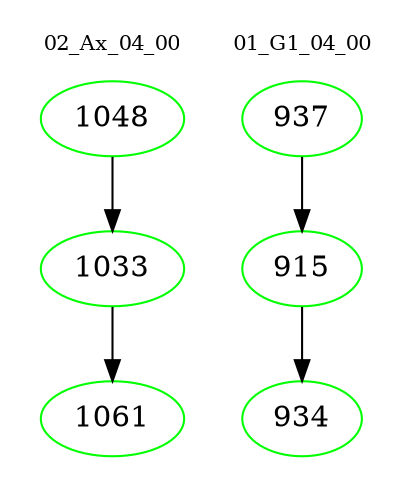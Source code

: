 digraph{
subgraph cluster_0 {
color = white
label = "02_Ax_04_00";
fontsize=10;
T0_1048 [label="1048", color="green"]
T0_1048 -> T0_1033 [color="black"]
T0_1033 [label="1033", color="green"]
T0_1033 -> T0_1061 [color="black"]
T0_1061 [label="1061", color="green"]
}
subgraph cluster_1 {
color = white
label = "01_G1_04_00";
fontsize=10;
T1_937 [label="937", color="green"]
T1_937 -> T1_915 [color="black"]
T1_915 [label="915", color="green"]
T1_915 -> T1_934 [color="black"]
T1_934 [label="934", color="green"]
}
}
